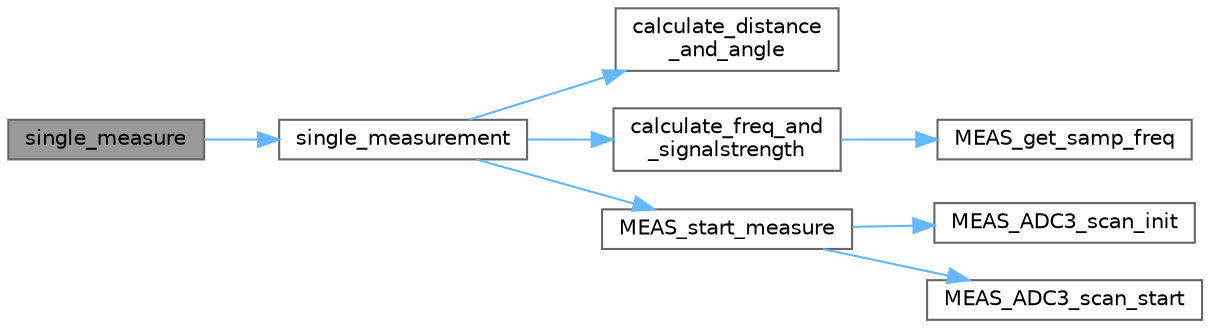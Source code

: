 digraph "single_measure"
{
 // LATEX_PDF_SIZE
  bgcolor="transparent";
  edge [fontname=Helvetica,fontsize=10,labelfontname=Helvetica,labelfontsize=10];
  node [fontname=Helvetica,fontsize=10,shape=box,height=0.2,width=0.4];
  rankdir="LR";
  Node1 [id="Node000001",label="single_measure",height=0.2,width=0.4,color="gray40", fillcolor="grey60", style="filled", fontcolor="black",tooltip="Performs a single measurement and updates the GUI values accordingly."];
  Node1 -> Node2 [id="edge1_Node000001_Node000002",color="steelblue1",style="solid",tooltip=" "];
  Node2 [id="Node000002",label="single_measurement",height=0.2,width=0.4,color="grey40", fillcolor="white", style="filled",URL="$calculation_8c.html#a6aee6a07a86ee73c7ba20e059b79c794",tooltip="Perform a single measurement for a specific phase."];
  Node2 -> Node3 [id="edge2_Node000002_Node000003",color="steelblue1",style="solid",tooltip=" "];
  Node3 [id="Node000003",label="calculate_distance\l_and_angle",height=0.2,width=0.4,color="grey40", fillcolor="white", style="filled",URL="$calculation_8c.html#a68538a6e3dec58db926981a4702d45fa",tooltip="Calculates the distance and angle based on signal strengths."];
  Node2 -> Node4 [id="edge3_Node000002_Node000004",color="steelblue1",style="solid",tooltip=" "];
  Node4 [id="Node000004",label="calculate_freq_and\l_signalstrength",height=0.2,width=0.4,color="grey40", fillcolor="white", style="filled",URL="$calculation_8c.html#a9b4c4cf533fe366c1c5637d2853c823a",tooltip="Calculates the frequency and signal strength using Fast Fourier Transform (FFT)."];
  Node4 -> Node5 [id="edge4_Node000004_Node000005",color="steelblue1",style="solid",tooltip=" "];
  Node5 [id="Node000005",label="MEAS_get_samp_freq",height=0.2,width=0.4,color="grey40", fillcolor="white", style="filled",URL="$measuring_8c.html#a2756121f7d9be8c582e834ec0382b01b",tooltip="Get the sampling frequency."];
  Node2 -> Node6 [id="edge5_Node000002_Node000006",color="steelblue1",style="solid",tooltip=" "];
  Node6 [id="Node000006",label="MEAS_start_measure",height=0.2,width=0.4,color="grey40", fillcolor="white", style="filled",URL="$measuring_8c.html#a0495ebe6ce630b42c2f9479392506985",tooltip="Start the measurement by initialising the ADC, timer and DMA, it then starts the measurement and wait..."];
  Node6 -> Node7 [id="edge6_Node000006_Node000007",color="steelblue1",style="solid",tooltip=" "];
  Node7 [id="Node000007",label="MEAS_ADC3_scan_init",height=0.2,width=0.4,color="grey40", fillcolor="white", style="filled",URL="$measuring_8c.html#a550d69c255df67bab7703cc36a7ee308",tooltip="Initialize ADC, timer and DMA for sequential acquisition = scan mode."];
  Node6 -> Node8 [id="edge7_Node000006_Node000008",color="steelblue1",style="solid",tooltip=" "];
  Node8 [id="Node000008",label="MEAS_ADC3_scan_start",height=0.2,width=0.4,color="grey40", fillcolor="white", style="filled",URL="$measuring_8c.html#a09580c3436438e5feb38330bdbf7062b",tooltip="Start DMA, ADC and timer."];
}
